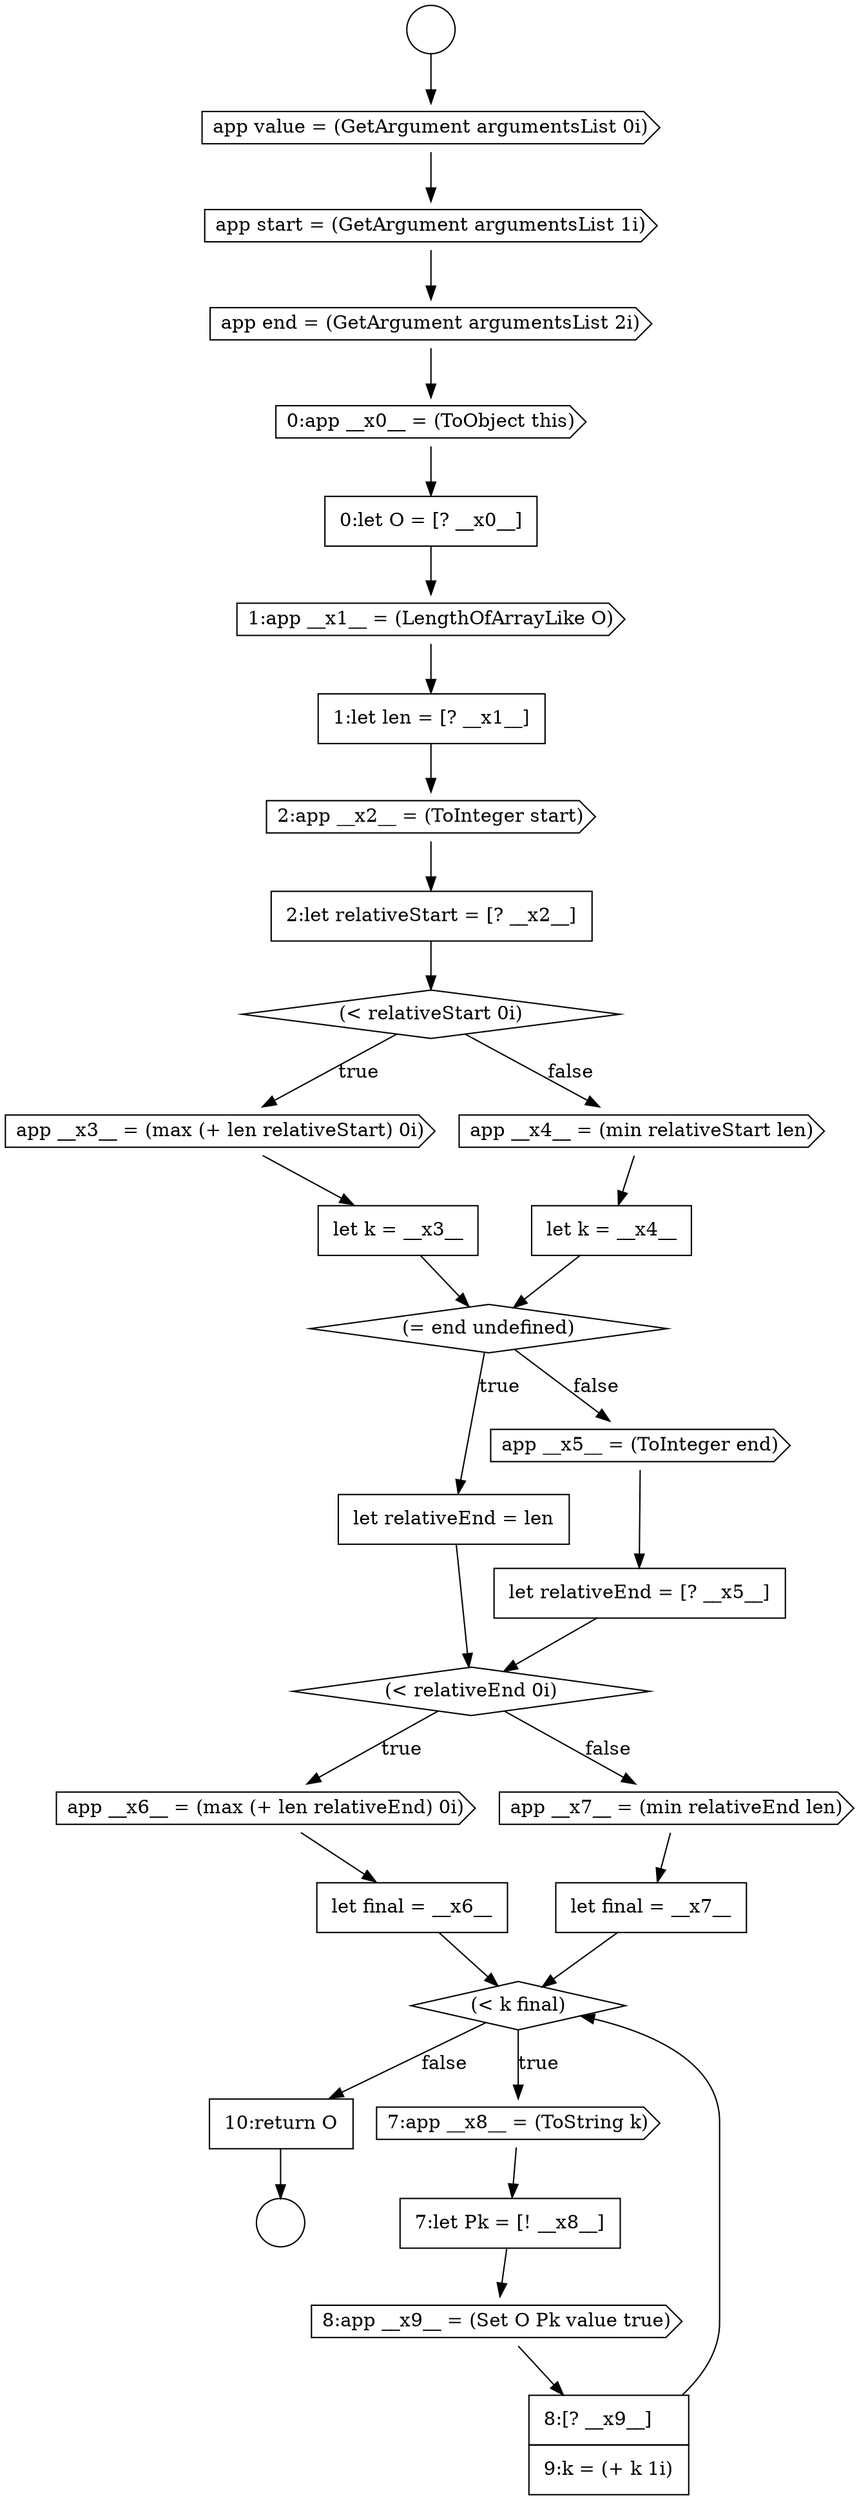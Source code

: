 digraph {
  node15885 [shape=diamond, label=<<font color="black">(&lt; relativeEnd 0i)</font>> color="black" fillcolor="white" style=filled]
  node15870 [shape=cds, label=<<font color="black">0:app __x0__ = (ToObject this)</font>> color="black" fillcolor="white" style=filled]
  node15881 [shape=diamond, label=<<font color="black">(= end undefined)</font>> color="black" fillcolor="white" style=filled]
  node15866 [shape=circle label=" " color="black" fillcolor="white" style=filled]
  node15873 [shape=none, margin=0, label=<<font color="black">
    <table border="0" cellborder="1" cellspacing="0" cellpadding="10">
      <tr><td align="left">1:let len = [? __x1__]</td></tr>
    </table>
  </font>> color="black" fillcolor="white" style=filled]
  node15892 [shape=none, margin=0, label=<<font color="black">
    <table border="0" cellborder="1" cellspacing="0" cellpadding="10">
      <tr><td align="left">7:let Pk = [! __x8__]</td></tr>
    </table>
  </font>> color="black" fillcolor="white" style=filled]
  node15886 [shape=cds, label=<<font color="black">app __x6__ = (max (+ len relativeEnd) 0i)</font>> color="black" fillcolor="white" style=filled]
  node15882 [shape=none, margin=0, label=<<font color="black">
    <table border="0" cellborder="1" cellspacing="0" cellpadding="10">
      <tr><td align="left">let relativeEnd = len</td></tr>
    </table>
  </font>> color="black" fillcolor="white" style=filled]
  node15867 [shape=cds, label=<<font color="black">app value = (GetArgument argumentsList 0i)</font>> color="black" fillcolor="white" style=filled]
  node15877 [shape=cds, label=<<font color="black">app __x3__ = (max (+ len relativeStart) 0i)</font>> color="black" fillcolor="white" style=filled]
  node15868 [shape=cds, label=<<font color="black">app start = (GetArgument argumentsList 1i)</font>> color="black" fillcolor="white" style=filled]
  node15895 [shape=none, margin=0, label=<<font color="black">
    <table border="0" cellborder="1" cellspacing="0" cellpadding="10">
      <tr><td align="left">10:return O</td></tr>
    </table>
  </font>> color="black" fillcolor="white" style=filled]
  node15871 [shape=none, margin=0, label=<<font color="black">
    <table border="0" cellborder="1" cellspacing="0" cellpadding="10">
      <tr><td align="left">0:let O = [? __x0__]</td></tr>
    </table>
  </font>> color="black" fillcolor="white" style=filled]
  node15890 [shape=diamond, label=<<font color="black">(&lt; k final)</font>> color="black" fillcolor="white" style=filled]
  node15869 [shape=cds, label=<<font color="black">app end = (GetArgument argumentsList 2i)</font>> color="black" fillcolor="white" style=filled]
  node15875 [shape=none, margin=0, label=<<font color="black">
    <table border="0" cellborder="1" cellspacing="0" cellpadding="10">
      <tr><td align="left">2:let relativeStart = [? __x2__]</td></tr>
    </table>
  </font>> color="black" fillcolor="white" style=filled]
  node15865 [shape=circle label=" " color="black" fillcolor="white" style=filled]
  node15894 [shape=none, margin=0, label=<<font color="black">
    <table border="0" cellborder="1" cellspacing="0" cellpadding="10">
      <tr><td align="left">8:[? __x9__]</td></tr>
      <tr><td align="left">9:k = (+ k 1i)</td></tr>
    </table>
  </font>> color="black" fillcolor="white" style=filled]
  node15872 [shape=cds, label=<<font color="black">1:app __x1__ = (LengthOfArrayLike O)</font>> color="black" fillcolor="white" style=filled]
  node15874 [shape=cds, label=<<font color="black">2:app __x2__ = (ToInteger start)</font>> color="black" fillcolor="white" style=filled]
  node15889 [shape=none, margin=0, label=<<font color="black">
    <table border="0" cellborder="1" cellspacing="0" cellpadding="10">
      <tr><td align="left">let final = __x7__</td></tr>
    </table>
  </font>> color="black" fillcolor="white" style=filled]
  node15878 [shape=none, margin=0, label=<<font color="black">
    <table border="0" cellborder="1" cellspacing="0" cellpadding="10">
      <tr><td align="left">let k = __x3__</td></tr>
    </table>
  </font>> color="black" fillcolor="white" style=filled]
  node15893 [shape=cds, label=<<font color="black">8:app __x9__ = (Set O Pk value true)</font>> color="black" fillcolor="white" style=filled]
  node15876 [shape=diamond, label=<<font color="black">(&lt; relativeStart 0i)</font>> color="black" fillcolor="white" style=filled]
  node15887 [shape=none, margin=0, label=<<font color="black">
    <table border="0" cellborder="1" cellspacing="0" cellpadding="10">
      <tr><td align="left">let final = __x6__</td></tr>
    </table>
  </font>> color="black" fillcolor="white" style=filled]
  node15880 [shape=none, margin=0, label=<<font color="black">
    <table border="0" cellborder="1" cellspacing="0" cellpadding="10">
      <tr><td align="left">let k = __x4__</td></tr>
    </table>
  </font>> color="black" fillcolor="white" style=filled]
  node15891 [shape=cds, label=<<font color="black">7:app __x8__ = (ToString k)</font>> color="black" fillcolor="white" style=filled]
  node15883 [shape=cds, label=<<font color="black">app __x5__ = (ToInteger end)</font>> color="black" fillcolor="white" style=filled]
  node15888 [shape=cds, label=<<font color="black">app __x7__ = (min relativeEnd len)</font>> color="black" fillcolor="white" style=filled]
  node15884 [shape=none, margin=0, label=<<font color="black">
    <table border="0" cellborder="1" cellspacing="0" cellpadding="10">
      <tr><td align="left">let relativeEnd = [? __x5__]</td></tr>
    </table>
  </font>> color="black" fillcolor="white" style=filled]
  node15879 [shape=cds, label=<<font color="black">app __x4__ = (min relativeStart len)</font>> color="black" fillcolor="white" style=filled]
  node15885 -> node15886 [label=<<font color="black">true</font>> color="black"]
  node15885 -> node15888 [label=<<font color="black">false</font>> color="black"]
  node15873 -> node15874 [ color="black"]
  node15871 -> node15872 [ color="black"]
  node15882 -> node15885 [ color="black"]
  node15877 -> node15878 [ color="black"]
  node15880 -> node15881 [ color="black"]
  node15891 -> node15892 [ color="black"]
  node15884 -> node15885 [ color="black"]
  node15887 -> node15890 [ color="black"]
  node15888 -> node15889 [ color="black"]
  node15870 -> node15871 [ color="black"]
  node15867 -> node15868 [ color="black"]
  node15894 -> node15890 [ color="black"]
  node15889 -> node15890 [ color="black"]
  node15865 -> node15867 [ color="black"]
  node15869 -> node15870 [ color="black"]
  node15879 -> node15880 [ color="black"]
  node15892 -> node15893 [ color="black"]
  node15872 -> node15873 [ color="black"]
  node15868 -> node15869 [ color="black"]
  node15878 -> node15881 [ color="black"]
  node15890 -> node15891 [label=<<font color="black">true</font>> color="black"]
  node15890 -> node15895 [label=<<font color="black">false</font>> color="black"]
  node15895 -> node15866 [ color="black"]
  node15874 -> node15875 [ color="black"]
  node15883 -> node15884 [ color="black"]
  node15893 -> node15894 [ color="black"]
  node15875 -> node15876 [ color="black"]
  node15886 -> node15887 [ color="black"]
  node15876 -> node15877 [label=<<font color="black">true</font>> color="black"]
  node15876 -> node15879 [label=<<font color="black">false</font>> color="black"]
  node15881 -> node15882 [label=<<font color="black">true</font>> color="black"]
  node15881 -> node15883 [label=<<font color="black">false</font>> color="black"]
}
